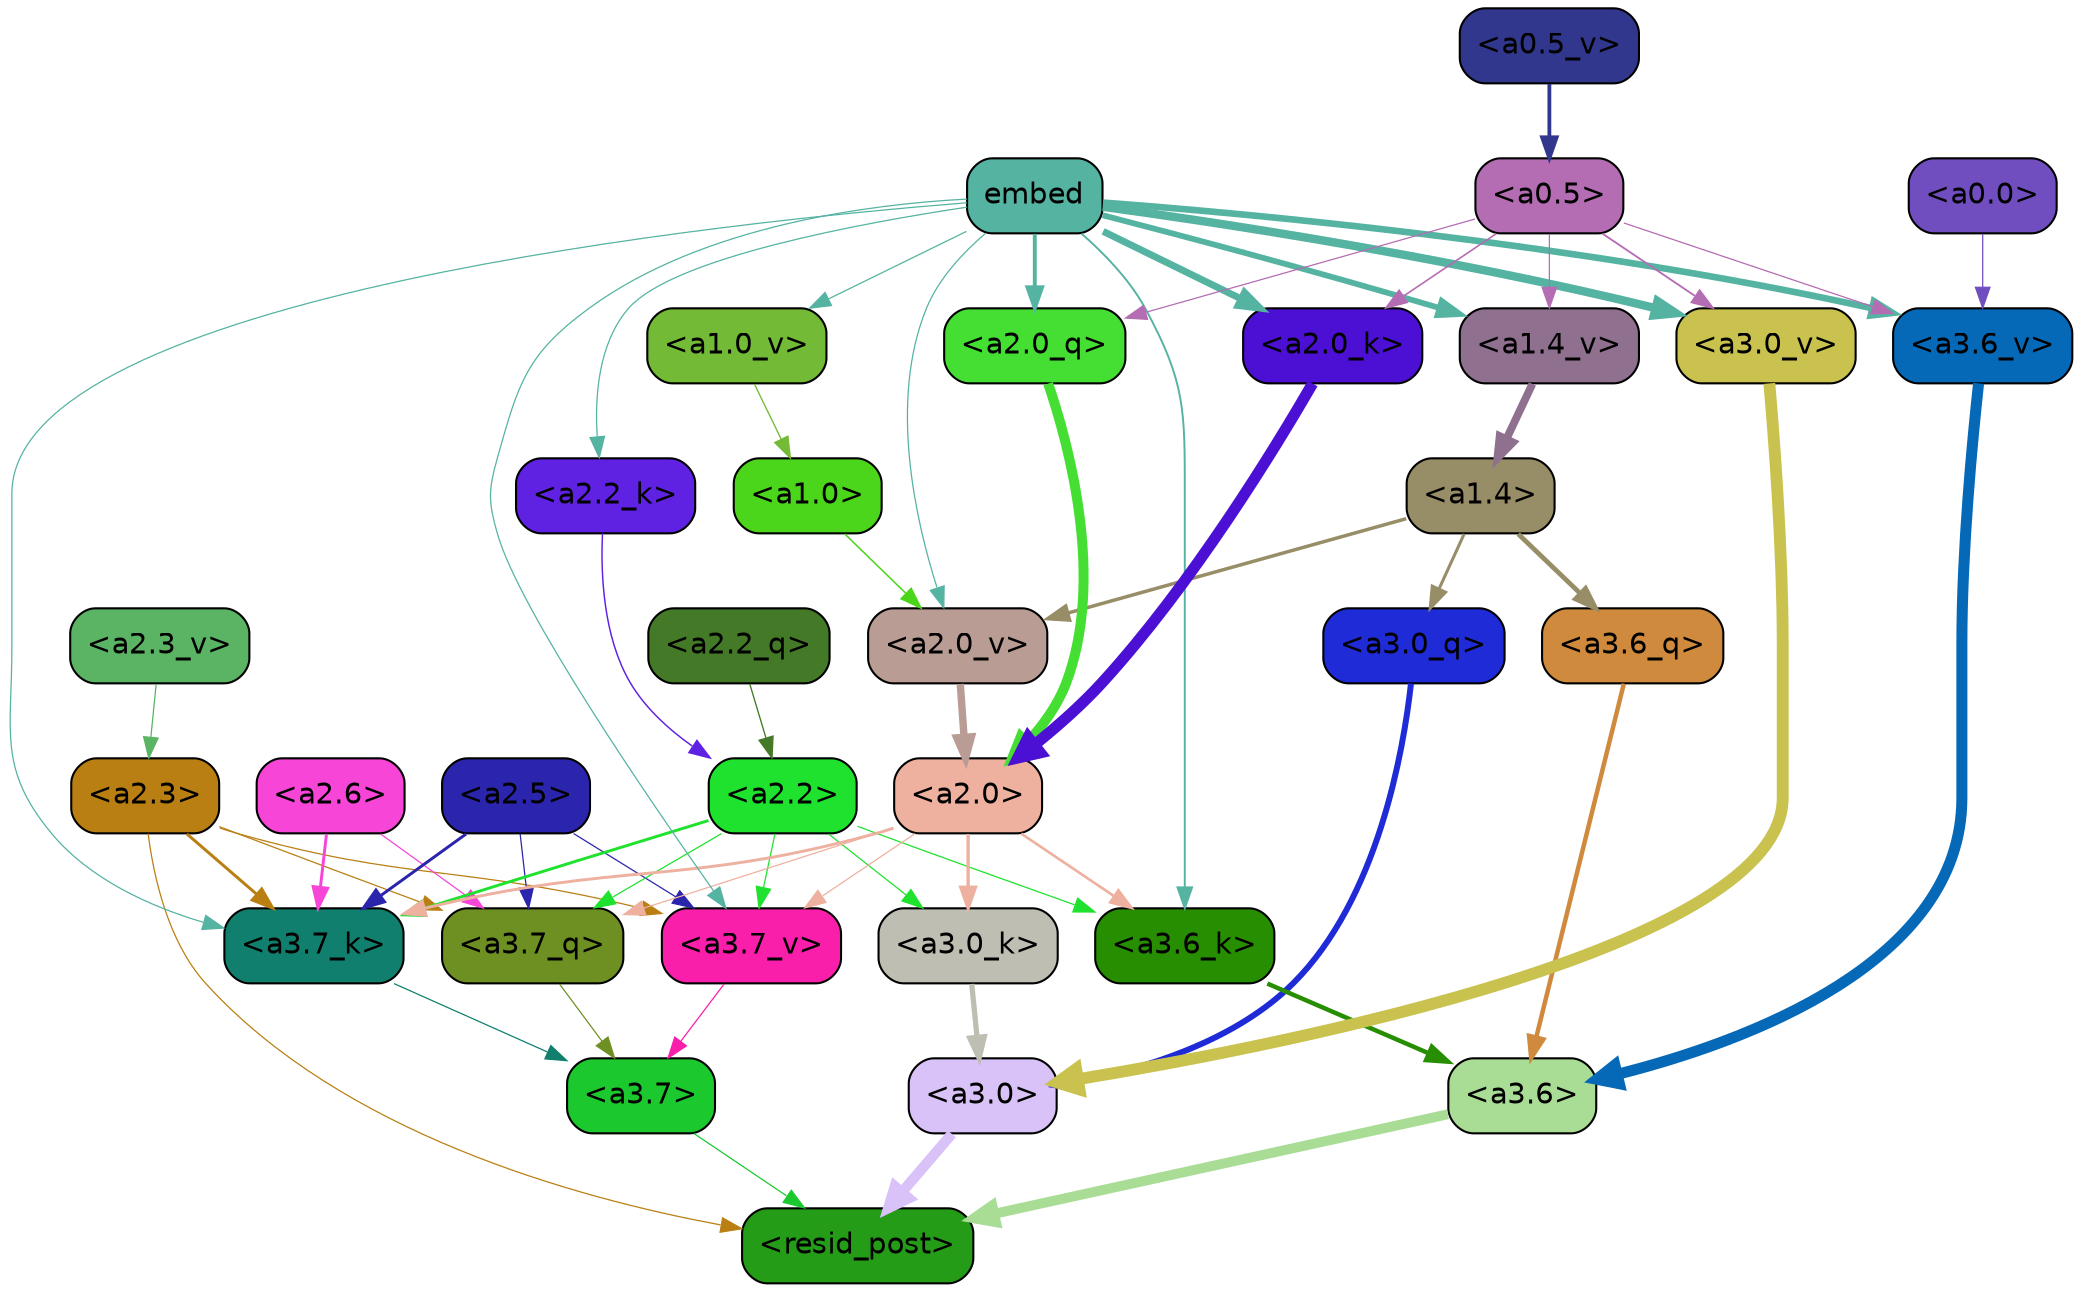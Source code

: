 strict digraph "" {
	graph [bgcolor=transparent,
		layout=dot,
		overlap=false,
		splines=true
	];
	"<a3.7>"	[color=black,
		fillcolor="#1bc92f",
		fontname=Helvetica,
		shape=box,
		style="filled, rounded"];
	"<resid_post>"	[color=black,
		fillcolor="#259c17",
		fontname=Helvetica,
		shape=box,
		style="filled, rounded"];
	"<a3.7>" -> "<resid_post>"	[color="#1bc92f",
		penwidth=0.6];
	"<a3.6>"	[color=black,
		fillcolor="#a9dd96",
		fontname=Helvetica,
		shape=box,
		style="filled, rounded"];
	"<a3.6>" -> "<resid_post>"	[color="#a9dd96",
		penwidth=4.749041676521301];
	"<a3.0>"	[color=black,
		fillcolor="#d8c2f8",
		fontname=Helvetica,
		shape=box,
		style="filled, rounded"];
	"<a3.0>" -> "<resid_post>"	[color="#d8c2f8",
		penwidth=5.004215121269226];
	"<a2.3>"	[color=black,
		fillcolor="#ba7f13",
		fontname=Helvetica,
		shape=box,
		style="filled, rounded"];
	"<a2.3>" -> "<resid_post>"	[color="#ba7f13",
		penwidth=0.6];
	"<a3.7_q>"	[color=black,
		fillcolor="#6e9023",
		fontname=Helvetica,
		shape=box,
		style="filled, rounded"];
	"<a2.3>" -> "<a3.7_q>"	[color="#ba7f13",
		penwidth=0.6];
	"<a3.7_k>"	[color=black,
		fillcolor="#117f6d",
		fontname=Helvetica,
		shape=box,
		style="filled, rounded"];
	"<a2.3>" -> "<a3.7_k>"	[color="#ba7f13",
		penwidth=1.4391854107379913];
	"<a3.7_v>"	[color=black,
		fillcolor="#f91fab",
		fontname=Helvetica,
		shape=box,
		style="filled, rounded"];
	"<a2.3>" -> "<a3.7_v>"	[color="#ba7f13",
		penwidth=0.6];
	"<a3.7_q>" -> "<a3.7>"	[color="#6e9023",
		penwidth=0.6];
	"<a3.6_q>"	[color=black,
		fillcolor="#cf8a3e",
		fontname=Helvetica,
		shape=box,
		style="filled, rounded"];
	"<a3.6_q>" -> "<a3.6>"	[color="#cf8a3e",
		penwidth=2.160832464694977];
	"<a3.0_q>"	[color=black,
		fillcolor="#1e2bd7",
		fontname=Helvetica,
		shape=box,
		style="filled, rounded"];
	"<a3.0_q>" -> "<a3.0>"	[color="#1e2bd7",
		penwidth=2.870753765106201];
	"<a3.7_k>" -> "<a3.7>"	[color="#117f6d",
		penwidth=0.6];
	"<a3.6_k>"	[color=black,
		fillcolor="#268e00",
		fontname=Helvetica,
		shape=box,
		style="filled, rounded"];
	"<a3.6_k>" -> "<a3.6>"	[color="#268e00",
		penwidth=2.13908451795578];
	"<a3.0_k>"	[color=black,
		fillcolor="#bebeb2",
		fontname=Helvetica,
		shape=box,
		style="filled, rounded"];
	"<a3.0_k>" -> "<a3.0>"	[color="#bebeb2",
		penwidth=2.520303964614868];
	"<a3.7_v>" -> "<a3.7>"	[color="#f91fab",
		penwidth=0.6];
	"<a3.6_v>"	[color=black,
		fillcolor="#0569b8",
		fontname=Helvetica,
		shape=box,
		style="filled, rounded"];
	"<a3.6_v>" -> "<a3.6>"	[color="#0569b8",
		penwidth=5.297133803367615];
	"<a3.0_v>"	[color=black,
		fillcolor="#c9c24e",
		fontname=Helvetica,
		shape=box,
		style="filled, rounded"];
	"<a3.0_v>" -> "<a3.0>"	[color="#c9c24e",
		penwidth=5.680712580680847];
	"<a2.6>"	[color=black,
		fillcolor="#f745d8",
		fontname=Helvetica,
		shape=box,
		style="filled, rounded"];
	"<a2.6>" -> "<a3.7_q>"	[color="#f745d8",
		penwidth=0.6];
	"<a2.6>" -> "<a3.7_k>"	[color="#f745d8",
		penwidth=1.4180794060230255];
	"<a2.5>"	[color=black,
		fillcolor="#2b25ad",
		fontname=Helvetica,
		shape=box,
		style="filled, rounded"];
	"<a2.5>" -> "<a3.7_q>"	[color="#2b25ad",
		penwidth=0.6];
	"<a2.5>" -> "<a3.7_k>"	[color="#2b25ad",
		penwidth=1.4281435310840607];
	"<a2.5>" -> "<a3.7_v>"	[color="#2b25ad",
		penwidth=0.6];
	"<a2.2>"	[color=black,
		fillcolor="#1ee22d",
		fontname=Helvetica,
		shape=box,
		style="filled, rounded"];
	"<a2.2>" -> "<a3.7_q>"	[color="#1ee22d",
		penwidth=0.6];
	"<a2.2>" -> "<a3.7_k>"	[color="#1ee22d",
		penwidth=1.3982512056827545];
	"<a2.2>" -> "<a3.6_k>"	[color="#1ee22d",
		penwidth=0.6];
	"<a2.2>" -> "<a3.0_k>"	[color="#1ee22d",
		penwidth=0.6];
	"<a2.2>" -> "<a3.7_v>"	[color="#1ee22d",
		penwidth=0.6];
	"<a2.0>"	[color=black,
		fillcolor="#eeb1a0",
		fontname=Helvetica,
		shape=box,
		style="filled, rounded"];
	"<a2.0>" -> "<a3.7_q>"	[color="#eeb1a0",
		penwidth=0.6];
	"<a2.0>" -> "<a3.7_k>"	[color="#eeb1a0",
		penwidth=1.404832512140274];
	"<a2.0>" -> "<a3.6_k>"	[color="#eeb1a0",
		penwidth=1.2708758115768433];
	"<a2.0>" -> "<a3.0_k>"	[color="#eeb1a0",
		penwidth=1.6207245588302612];
	"<a2.0>" -> "<a3.7_v>"	[color="#eeb1a0",
		penwidth=0.6];
	"<a1.4>"	[color=black,
		fillcolor="#978d67",
		fontname=Helvetica,
		shape=box,
		style="filled, rounded"];
	"<a1.4>" -> "<a3.6_q>"	[color="#978d67",
		penwidth=2.289449453353882];
	"<a1.4>" -> "<a3.0_q>"	[color="#978d67",
		penwidth=1.4600623846054077];
	"<a2.0_v>"	[color=black,
		fillcolor="#b99c93",
		fontname=Helvetica,
		shape=box,
		style="filled, rounded"];
	"<a1.4>" -> "<a2.0_v>"	[color="#978d67",
		penwidth=1.676277220249176];
	embed	[color=black,
		fillcolor="#55b3a2",
		fontname=Helvetica,
		shape=box,
		style="filled, rounded"];
	embed -> "<a3.7_k>"	[color="#55b3a2",
		penwidth=0.6];
	embed -> "<a3.6_k>"	[color="#55b3a2",
		penwidth=0.9291638135910034];
	embed -> "<a3.7_v>"	[color="#55b3a2",
		penwidth=0.6];
	embed -> "<a3.6_v>"	[color="#55b3a2",
		penwidth=3.1808209121227264];
	embed -> "<a3.0_v>"	[color="#55b3a2",
		penwidth=4.036660343408585];
	"<a2.0_q>"	[color=black,
		fillcolor="#45df34",
		fontname=Helvetica,
		shape=box,
		style="filled, rounded"];
	embed -> "<a2.0_q>"	[color="#55b3a2",
		penwidth=1.8821641206741333];
	"<a2.2_k>"	[color=black,
		fillcolor="#5f21e2",
		fontname=Helvetica,
		shape=box,
		style="filled, rounded"];
	embed -> "<a2.2_k>"	[color="#55b3a2",
		penwidth=0.6];
	"<a2.0_k>"	[color=black,
		fillcolor="#4c10d4",
		fontname=Helvetica,
		shape=box,
		style="filled, rounded"];
	embed -> "<a2.0_k>"	[color="#55b3a2",
		penwidth=3.3375256061553955];
	embed -> "<a2.0_v>"	[color="#55b3a2",
		penwidth=0.6];
	"<a1.4_v>"	[color=black,
		fillcolor="#8f708f",
		fontname=Helvetica,
		shape=box,
		style="filled, rounded"];
	embed -> "<a1.4_v>"	[color="#55b3a2",
		penwidth=2.7935529947280884];
	"<a1.0_v>"	[color=black,
		fillcolor="#73ba36",
		fontname=Helvetica,
		shape=box,
		style="filled, rounded"];
	embed -> "<a1.0_v>"	[color="#55b3a2",
		penwidth=0.6];
	"<a0.5>"	[color=black,
		fillcolor="#b46cb3",
		fontname=Helvetica,
		shape=box,
		style="filled, rounded"];
	"<a0.5>" -> "<a3.6_v>"	[color="#b46cb3",
		penwidth=0.6];
	"<a0.5>" -> "<a3.0_v>"	[color="#b46cb3",
		penwidth=0.8798569142818451];
	"<a0.5>" -> "<a2.0_q>"	[color="#b46cb3",
		penwidth=0.6];
	"<a0.5>" -> "<a2.0_k>"	[color="#b46cb3",
		penwidth=0.7782440185546875];
	"<a0.5>" -> "<a1.4_v>"	[color="#b46cb3",
		penwidth=0.6];
	"<a0.0>"	[color=black,
		fillcolor="#714ec0",
		fontname=Helvetica,
		shape=box,
		style="filled, rounded"];
	"<a0.0>" -> "<a3.6_v>"	[color="#714ec0",
		penwidth=0.6];
	"<a2.2_q>"	[color=black,
		fillcolor="#437927",
		fontname=Helvetica,
		shape=box,
		style="filled, rounded"];
	"<a2.2_q>" -> "<a2.2>"	[color="#437927",
		penwidth=0.6392357051372528];
	"<a2.0_q>" -> "<a2.0>"	[color="#45df34",
		penwidth=4.795779317617416];
	"<a2.2_k>" -> "<a2.2>"	[color="#5f21e2",
		penwidth=0.7060726433992386];
	"<a2.0_k>" -> "<a2.0>"	[color="#4c10d4",
		penwidth=5.401692286133766];
	"<a2.3_v>"	[color=black,
		fillcolor="#5bb364",
		fontname=Helvetica,
		shape=box,
		style="filled, rounded"];
	"<a2.3_v>" -> "<a2.3>"	[color="#5bb364",
		penwidth=0.6];
	"<a2.0_v>" -> "<a2.0>"	[color="#b99c93",
		penwidth=3.56003999710083];
	"<a1.0>"	[color=black,
		fillcolor="#4bd61b",
		fontname=Helvetica,
		shape=box,
		style="filled, rounded"];
	"<a1.0>" -> "<a2.0_v>"	[color="#4bd61b",
		penwidth=0.7355214953422546];
	"<a1.4_v>" -> "<a1.4>"	[color="#8f708f",
		penwidth=3.7673035860061646];
	"<a1.0_v>" -> "<a1.0>"	[color="#73ba36",
		penwidth=0.6493047475814819];
	"<a0.5_v>"	[color=black,
		fillcolor="#31378c",
		fontname=Helvetica,
		shape=box,
		style="filled, rounded"];
	"<a0.5_v>" -> "<a0.5>"	[color="#31378c",
		penwidth=1.829363465309143];
}

